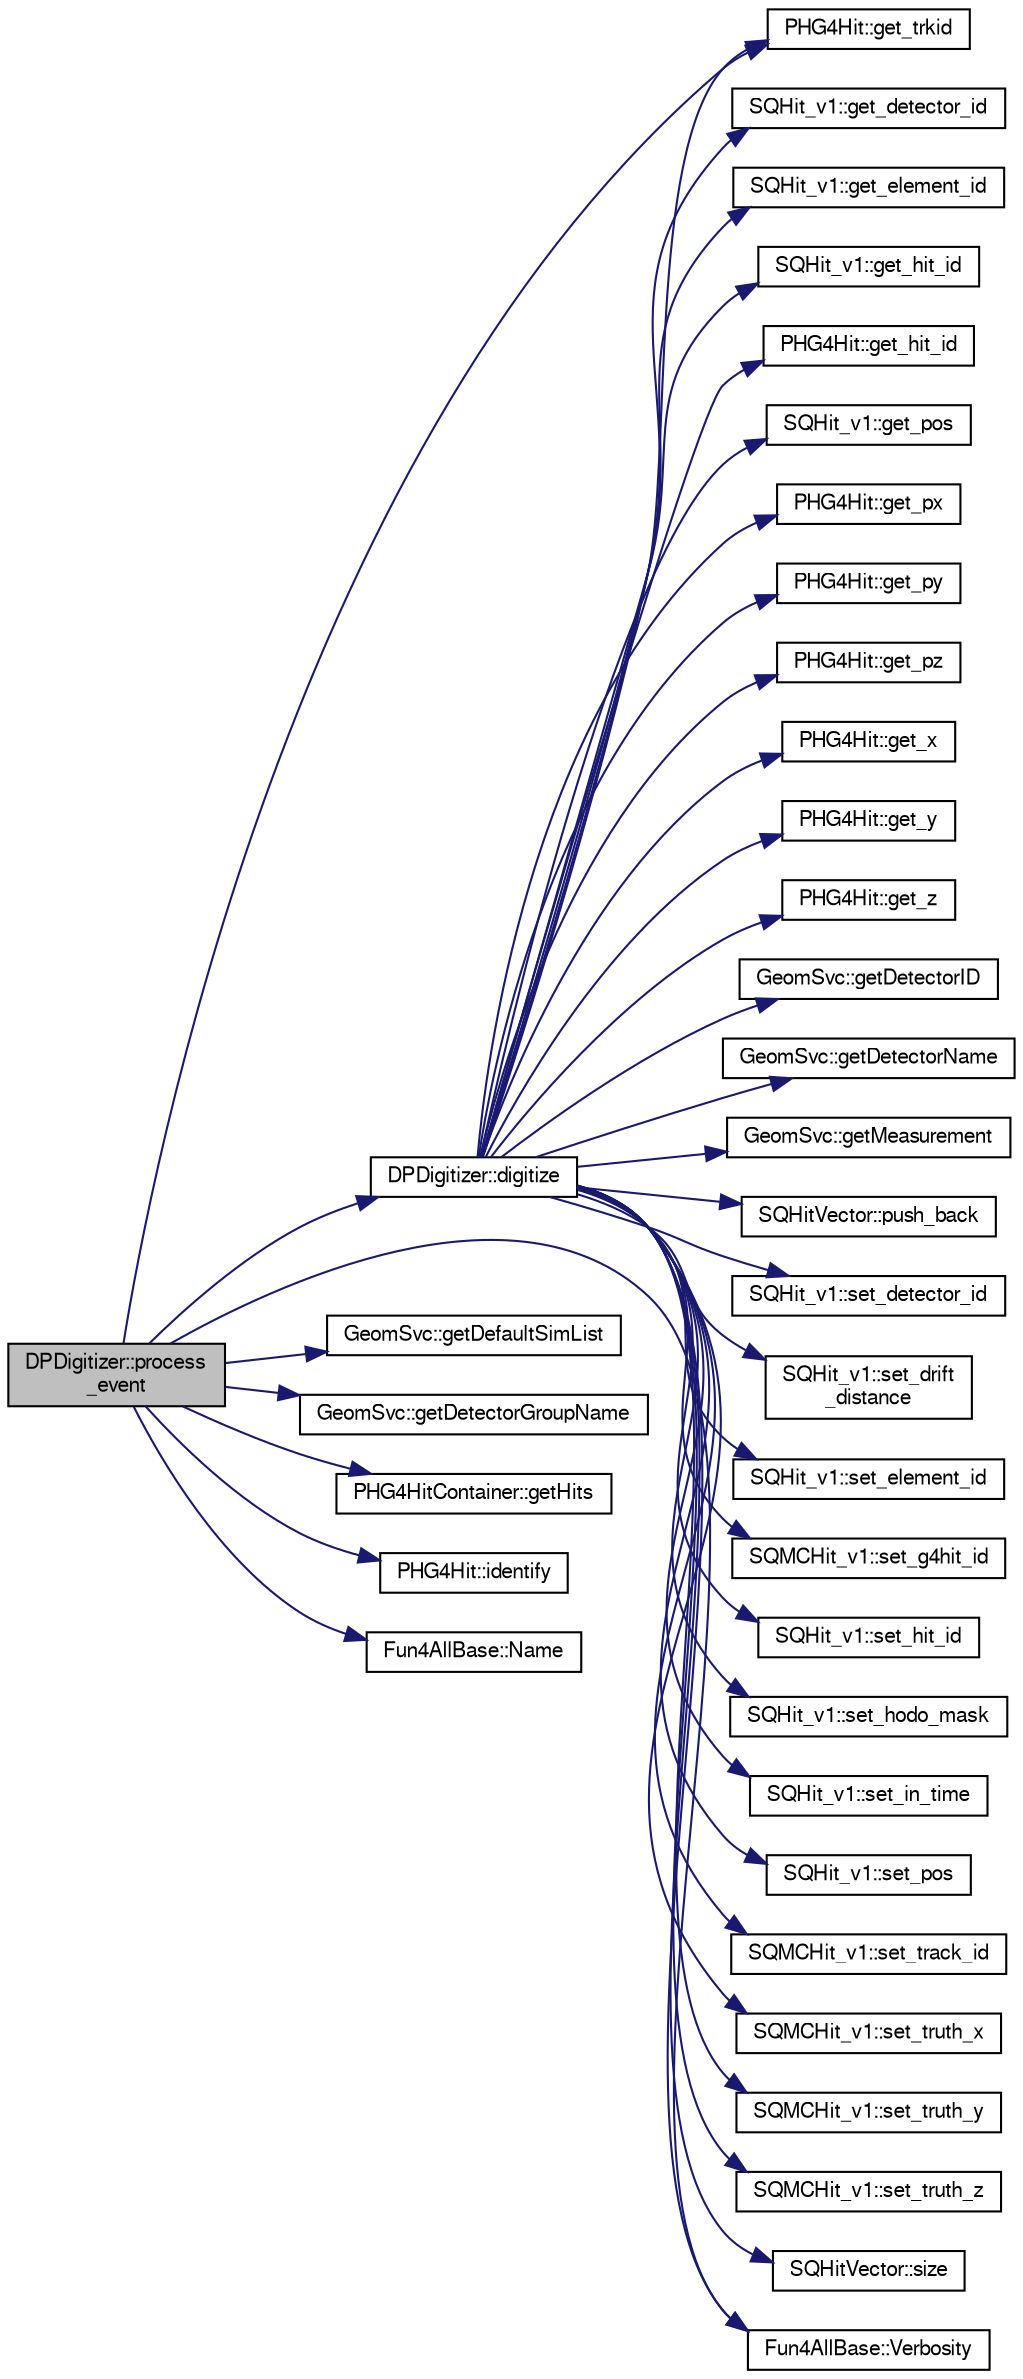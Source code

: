 digraph "DPDigitizer::process_event"
{
  bgcolor="transparent";
  edge [fontname="FreeSans",fontsize="10",labelfontname="FreeSans",labelfontsize="10"];
  node [fontname="FreeSans",fontsize="10",shape=record];
  rankdir="LR";
  Node1 [label="DPDigitizer::process\l_event",height=0.2,width=0.4,color="black", fillcolor="grey75", style="filled" fontcolor="black"];
  Node1 -> Node2 [color="midnightblue",fontsize="10",style="solid",fontname="FreeSans"];
  Node2 [label="DPDigitizer::digitize",height=0.2,width=0.4,color="black",URL="$d6/d98/classDPDigitizer.html#a9bf0122395ac7fcf5c832e78e52f4880",tooltip="main external call, fill the digi hit vector "];
  Node2 -> Node3 [color="midnightblue",fontsize="10",style="solid",fontname="FreeSans"];
  Node3 [label="SQHit_v1::get_detector_id",height=0.2,width=0.4,color="black",URL="$d3/d2e/classSQHit__v1.html#a3e14f5367720633efbb5b08c107d5055"];
  Node2 -> Node4 [color="midnightblue",fontsize="10",style="solid",fontname="FreeSans"];
  Node4 [label="SQHit_v1::get_element_id",height=0.2,width=0.4,color="black",URL="$d3/d2e/classSQHit__v1.html#af6d9633a4aa117ed985c97ca14edb328"];
  Node2 -> Node5 [color="midnightblue",fontsize="10",style="solid",fontname="FreeSans"];
  Node5 [label="SQHit_v1::get_hit_id",height=0.2,width=0.4,color="black",URL="$d3/d2e/classSQHit__v1.html#a56ff64df4ac409d707dcebc55273d035"];
  Node2 -> Node6 [color="midnightblue",fontsize="10",style="solid",fontname="FreeSans"];
  Node6 [label="PHG4Hit::get_hit_id",height=0.2,width=0.4,color="black",URL="$d3/d9e/classPHG4Hit.html#acea6b2f3763d899e4de3765b9b5c6e51"];
  Node2 -> Node7 [color="midnightblue",fontsize="10",style="solid",fontname="FreeSans"];
  Node7 [label="SQHit_v1::get_pos",height=0.2,width=0.4,color="black",URL="$d3/d2e/classSQHit__v1.html#aff03660bc12bbf7b35b7cd20d1f13b91"];
  Node2 -> Node8 [color="midnightblue",fontsize="10",style="solid",fontname="FreeSans"];
  Node8 [label="PHG4Hit::get_px",height=0.2,width=0.4,color="black",URL="$d3/d9e/classPHG4Hit.html#a72c1a6eb464b8ee3d78b09df5c180b7f"];
  Node2 -> Node9 [color="midnightblue",fontsize="10",style="solid",fontname="FreeSans"];
  Node9 [label="PHG4Hit::get_py",height=0.2,width=0.4,color="black",URL="$d3/d9e/classPHG4Hit.html#aba1f526c01fe8e4d349e5a8888ce9665"];
  Node2 -> Node10 [color="midnightblue",fontsize="10",style="solid",fontname="FreeSans"];
  Node10 [label="PHG4Hit::get_pz",height=0.2,width=0.4,color="black",URL="$d3/d9e/classPHG4Hit.html#aefe993eb75a44e97540180eb55d0a993"];
  Node2 -> Node11 [color="midnightblue",fontsize="10",style="solid",fontname="FreeSans"];
  Node11 [label="PHG4Hit::get_trkid",height=0.2,width=0.4,color="black",URL="$d3/d9e/classPHG4Hit.html#ac19cdd97dbd9b8154b8012ec0de01f76"];
  Node2 -> Node12 [color="midnightblue",fontsize="10",style="solid",fontname="FreeSans"];
  Node12 [label="PHG4Hit::get_x",height=0.2,width=0.4,color="black",URL="$d3/d9e/classPHG4Hit.html#a69cc7aee827e3da7cf86e87418f9211b"];
  Node2 -> Node13 [color="midnightblue",fontsize="10",style="solid",fontname="FreeSans"];
  Node13 [label="PHG4Hit::get_y",height=0.2,width=0.4,color="black",URL="$d3/d9e/classPHG4Hit.html#a17de3a9c9dc84ce4a50fc89082689d55"];
  Node2 -> Node14 [color="midnightblue",fontsize="10",style="solid",fontname="FreeSans"];
  Node14 [label="PHG4Hit::get_z",height=0.2,width=0.4,color="black",URL="$d3/d9e/classPHG4Hit.html#a06fcf6b2cbcc8413ca3d6a172458e94e"];
  Node2 -> Node15 [color="midnightblue",fontsize="10",style="solid",fontname="FreeSans"];
  Node15 [label="GeomSvc::getDetectorID",height=0.2,width=0.4,color="black",URL="$d0/da0/classGeomSvc.html#a3e4f40789e9b2a98477ab8e8191d5ff2",tooltip="Get the plane position. "];
  Node2 -> Node16 [color="midnightblue",fontsize="10",style="solid",fontname="FreeSans"];
  Node16 [label="GeomSvc::getDetectorName",height=0.2,width=0.4,color="black",URL="$d0/da0/classGeomSvc.html#a64fde7dce7f3df7cf534796d7da4ecdb"];
  Node2 -> Node17 [color="midnightblue",fontsize="10",style="solid",fontname="FreeSans"];
  Node17 [label="GeomSvc::getMeasurement",height=0.2,width=0.4,color="black",URL="$d0/da0/classGeomSvc.html#a5a50feb4de0351f6d3d739dbc66d6247",tooltip="Convert the detectorID and elementID to the actual hit position. "];
  Node2 -> Node18 [color="midnightblue",fontsize="10",style="solid",fontname="FreeSans"];
  Node18 [label="SQHitVector::push_back",height=0.2,width=0.4,color="black",URL="$d9/dbc/classSQHitVector.html#aeefecc59b07f9082de2629256f5d4675"];
  Node2 -> Node19 [color="midnightblue",fontsize="10",style="solid",fontname="FreeSans"];
  Node19 [label="SQHit_v1::set_detector_id",height=0.2,width=0.4,color="black",URL="$d3/d2e/classSQHit__v1.html#a98a80149d5938b8936da1317f2c45366"];
  Node2 -> Node20 [color="midnightblue",fontsize="10",style="solid",fontname="FreeSans"];
  Node20 [label="SQHit_v1::set_drift\l_distance",height=0.2,width=0.4,color="black",URL="$d3/d2e/classSQHit__v1.html#a22bf5f98cc42849977e2b62a89b13dde"];
  Node2 -> Node21 [color="midnightblue",fontsize="10",style="solid",fontname="FreeSans"];
  Node21 [label="SQHit_v1::set_element_id",height=0.2,width=0.4,color="black",URL="$d3/d2e/classSQHit__v1.html#a9850d90b3d3a90f5339b2d244c38e3bc"];
  Node2 -> Node22 [color="midnightblue",fontsize="10",style="solid",fontname="FreeSans"];
  Node22 [label="SQMCHit_v1::set_g4hit_id",height=0.2,width=0.4,color="black",URL="$d1/d5f/classSQMCHit__v1.html#a1683b9874b9784cb6ec088d7fc8c721b"];
  Node2 -> Node23 [color="midnightblue",fontsize="10",style="solid",fontname="FreeSans"];
  Node23 [label="SQHit_v1::set_hit_id",height=0.2,width=0.4,color="black",URL="$d3/d2e/classSQHit__v1.html#a91a37de0a629fa76d55d1670d40cbcb3"];
  Node2 -> Node24 [color="midnightblue",fontsize="10",style="solid",fontname="FreeSans"];
  Node24 [label="SQHit_v1::set_hodo_mask",height=0.2,width=0.4,color="black",URL="$d3/d2e/classSQHit__v1.html#a8d25b701917be4d29bd836204bf5da37"];
  Node2 -> Node25 [color="midnightblue",fontsize="10",style="solid",fontname="FreeSans"];
  Node25 [label="SQHit_v1::set_in_time",height=0.2,width=0.4,color="black",URL="$d3/d2e/classSQHit__v1.html#adc9978b8f7143da209763ec3f04c4ebb"];
  Node2 -> Node26 [color="midnightblue",fontsize="10",style="solid",fontname="FreeSans"];
  Node26 [label="SQHit_v1::set_pos",height=0.2,width=0.4,color="black",URL="$d3/d2e/classSQHit__v1.html#a32b613cd8d576272b571108f9d1a82b2"];
  Node2 -> Node27 [color="midnightblue",fontsize="10",style="solid",fontname="FreeSans"];
  Node27 [label="SQMCHit_v1::set_track_id",height=0.2,width=0.4,color="black",URL="$d1/d5f/classSQMCHit__v1.html#a7491948ca713c99c832e07988758d258"];
  Node2 -> Node28 [color="midnightblue",fontsize="10",style="solid",fontname="FreeSans"];
  Node28 [label="SQMCHit_v1::set_truth_x",height=0.2,width=0.4,color="black",URL="$d1/d5f/classSQMCHit__v1.html#a4072584b6f6f10568f2a9a69265bdebd"];
  Node2 -> Node29 [color="midnightblue",fontsize="10",style="solid",fontname="FreeSans"];
  Node29 [label="SQMCHit_v1::set_truth_y",height=0.2,width=0.4,color="black",URL="$d1/d5f/classSQMCHit__v1.html#a9a81a1ab5df352e020b99e914dc6e00e"];
  Node2 -> Node30 [color="midnightblue",fontsize="10",style="solid",fontname="FreeSans"];
  Node30 [label="SQMCHit_v1::set_truth_z",height=0.2,width=0.4,color="black",URL="$d1/d5f/classSQMCHit__v1.html#aa89d1b41cd6c0880a2e2fd5d77990106"];
  Node2 -> Node31 [color="midnightblue",fontsize="10",style="solid",fontname="FreeSans"];
  Node31 [label="SQHitVector::size",height=0.2,width=0.4,color="black",URL="$d9/dbc/classSQHitVector.html#a7c3abb0e9b5625a54b979de9427a377f"];
  Node2 -> Node32 [color="midnightblue",fontsize="10",style="solid",fontname="FreeSans"];
  Node32 [label="Fun4AllBase::Verbosity",height=0.2,width=0.4,color="black",URL="$d5/dec/classFun4AllBase.html#a8a5c77a92bdac6bc043476e132379a40",tooltip="Gets the verbosity of this module. "];
  Node1 -> Node11 [color="midnightblue",fontsize="10",style="solid",fontname="FreeSans"];
  Node1 -> Node33 [color="midnightblue",fontsize="10",style="solid",fontname="FreeSans"];
  Node33 [label="GeomSvc::getDefaultSimList",height=0.2,width=0.4,color="black",URL="$d0/da0/classGeomSvc.html#adc3443eed017568bf9c687feb35a5e79"];
  Node1 -> Node34 [color="midnightblue",fontsize="10",style="solid",fontname="FreeSans"];
  Node34 [label="GeomSvc::getDetectorGroupName",height=0.2,width=0.4,color="black",URL="$d0/da0/classGeomSvc.html#a65b49a312ce0d45f9c71cbabeb8ade63"];
  Node1 -> Node35 [color="midnightblue",fontsize="10",style="solid",fontname="FreeSans"];
  Node35 [label="PHG4HitContainer::getHits",height=0.2,width=0.4,color="black",URL="$d4/d30/classPHG4HitContainer.html#aec01041c4b9347f93832704e142b2439",tooltip="return all hits matching a given detid "];
  Node1 -> Node36 [color="midnightblue",fontsize="10",style="solid",fontname="FreeSans"];
  Node36 [label="PHG4Hit::identify",height=0.2,width=0.4,color="black",URL="$d3/d9e/classPHG4Hit.html#ab539517245be49c48d585cf3e91d3185"];
  Node1 -> Node37 [color="midnightblue",fontsize="10",style="solid",fontname="FreeSans"];
  Node37 [label="Fun4AllBase::Name",height=0.2,width=0.4,color="black",URL="$d5/dec/classFun4AllBase.html#a41f9ac377743d046f590617fd6f4f0ed",tooltip="Returns the name of this module. "];
  Node1 -> Node32 [color="midnightblue",fontsize="10",style="solid",fontname="FreeSans"];
}

